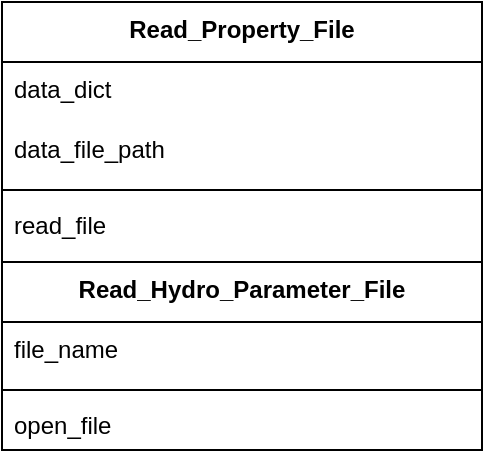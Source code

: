 <mxfile version="24.7.16">
  <diagram id="C5RBs43oDa-KdzZeNtuy" name="Page-1">
    <mxGraphModel dx="946" dy="601" grid="1" gridSize="10" guides="1" tooltips="1" connect="1" arrows="1" fold="1" page="1" pageScale="1" pageWidth="827" pageHeight="1169" math="0" shadow="0">
      <root>
        <mxCell id="WIyWlLk6GJQsqaUBKTNV-0" />
        <mxCell id="WIyWlLk6GJQsqaUBKTNV-1" parent="WIyWlLk6GJQsqaUBKTNV-0" />
        <mxCell id="tifswDCKLGV1nafLrI88-18" value="Read_Property_File" style="swimlane;fontStyle=1;align=center;verticalAlign=top;childLayout=stackLayout;horizontal=1;startSize=30;horizontalStack=0;resizeParent=1;resizeParentMax=0;resizeLast=0;collapsible=1;marginBottom=0;whiteSpace=wrap;html=1;" parent="WIyWlLk6GJQsqaUBKTNV-1" vertex="1">
          <mxGeometry x="270" y="216" width="240" height="224" as="geometry" />
        </mxCell>
        <mxCell id="tifswDCKLGV1nafLrI88-19" value="data_dict" style="text;strokeColor=none;fillColor=none;align=left;verticalAlign=top;spacingLeft=4;spacingRight=4;overflow=hidden;rotatable=0;points=[[0,0.5],[1,0.5]];portConstraint=eastwest;whiteSpace=wrap;html=1;spacing=2;" parent="tifswDCKLGV1nafLrI88-18" vertex="1">
          <mxGeometry y="30" width="240" height="30" as="geometry" />
        </mxCell>
        <mxCell id="dHCKyNSdScFTK3aZKDqb-11" value="data_file_path" style="text;strokeColor=none;fillColor=none;align=left;verticalAlign=top;spacingLeft=4;spacingRight=4;overflow=hidden;rotatable=0;points=[[0,0.5],[1,0.5]];portConstraint=eastwest;whiteSpace=wrap;html=1;" vertex="1" parent="tifswDCKLGV1nafLrI88-18">
          <mxGeometry y="60" width="240" height="30" as="geometry" />
        </mxCell>
        <mxCell id="tifswDCKLGV1nafLrI88-20" value="" style="line;strokeWidth=1;fillColor=none;align=left;verticalAlign=middle;spacingTop=-1;spacingLeft=3;spacingRight=3;rotatable=0;labelPosition=right;points=[];portConstraint=eastwest;strokeColor=inherit;" parent="tifswDCKLGV1nafLrI88-18" vertex="1">
          <mxGeometry y="90" width="240" height="8" as="geometry" />
        </mxCell>
        <mxCell id="tifswDCKLGV1nafLrI88-21" value="read_file" style="text;strokeColor=none;fillColor=none;align=left;verticalAlign=top;spacingLeft=4;spacingRight=4;overflow=hidden;rotatable=0;points=[[0,0.5],[1,0.5]];portConstraint=eastwest;whiteSpace=wrap;html=1;" parent="tifswDCKLGV1nafLrI88-18" vertex="1">
          <mxGeometry y="98" width="240" height="32" as="geometry" />
        </mxCell>
        <mxCell id="dHCKyNSdScFTK3aZKDqb-0" value="Read_Hydro_Parameter_File" style="swimlane;fontStyle=1;align=center;verticalAlign=top;childLayout=stackLayout;horizontal=1;startSize=30;horizontalStack=0;resizeParent=1;resizeParentMax=0;resizeLast=0;collapsible=1;marginBottom=0;whiteSpace=wrap;html=1;" vertex="1" parent="tifswDCKLGV1nafLrI88-18">
          <mxGeometry y="130" width="240" height="94" as="geometry" />
        </mxCell>
        <mxCell id="dHCKyNSdScFTK3aZKDqb-1" value="file_name&lt;div&gt;&lt;br&gt;&lt;/div&gt;" style="text;strokeColor=none;fillColor=none;align=left;verticalAlign=top;spacingLeft=4;spacingRight=4;overflow=hidden;rotatable=0;points=[[0,0.5],[1,0.5]];portConstraint=eastwest;whiteSpace=wrap;html=1;" vertex="1" parent="dHCKyNSdScFTK3aZKDqb-0">
          <mxGeometry y="30" width="240" height="30" as="geometry" />
        </mxCell>
        <mxCell id="dHCKyNSdScFTK3aZKDqb-2" value="" style="line;strokeWidth=1;fillColor=none;align=left;verticalAlign=middle;spacingTop=-1;spacingLeft=3;spacingRight=3;rotatable=0;labelPosition=right;points=[];portConstraint=eastwest;strokeColor=inherit;" vertex="1" parent="dHCKyNSdScFTK3aZKDqb-0">
          <mxGeometry y="60" width="240" height="8" as="geometry" />
        </mxCell>
        <mxCell id="dHCKyNSdScFTK3aZKDqb-3" value="open_file" style="text;strokeColor=none;fillColor=none;align=left;verticalAlign=top;spacingLeft=4;spacingRight=4;overflow=hidden;rotatable=0;points=[[0,0.5],[1,0.5]];portConstraint=eastwest;whiteSpace=wrap;html=1;" vertex="1" parent="dHCKyNSdScFTK3aZKDqb-0">
          <mxGeometry y="68" width="240" height="26" as="geometry" />
        </mxCell>
      </root>
    </mxGraphModel>
  </diagram>
</mxfile>
